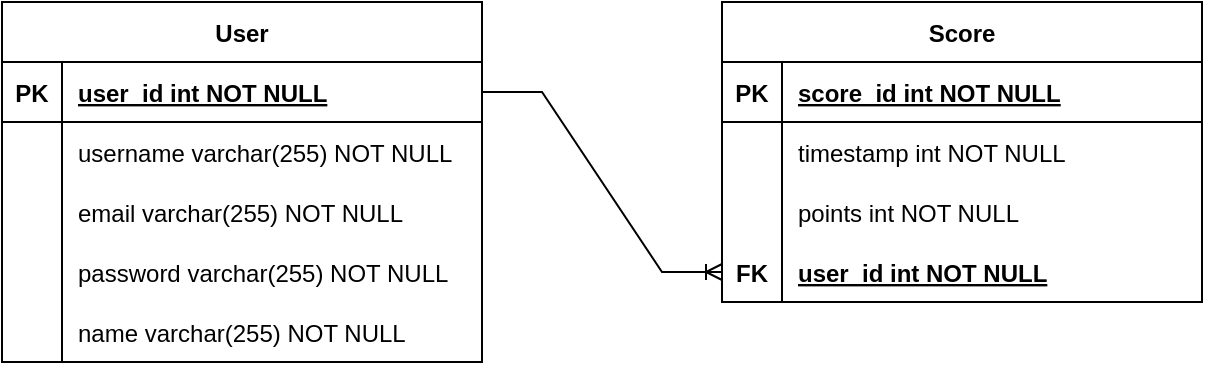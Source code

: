 <mxfile version="20.6.2" type="device"><diagram id="R2lEEEUBdFMjLlhIrx00" name="Page-1"><mxGraphModel dx="1375" dy="762" grid="1" gridSize="10" guides="1" tooltips="1" connect="1" arrows="1" fold="1" page="1" pageScale="1" pageWidth="850" pageHeight="1100" math="0" shadow="0" extFonts="Permanent Marker^https://fonts.googleapis.com/css?family=Permanent+Marker"><root><mxCell id="0"/><mxCell id="1" parent="0"/><object label="User" name="" id="43KyH6yA9lvRWD4ZJmOp-2"><mxCell style="shape=table;startSize=30;container=1;collapsible=1;childLayout=tableLayout;fixedRows=1;rowLines=0;fontStyle=1;align=center;resizeLast=1;labelBackgroundColor=#FFFFFF;" parent="1" vertex="1"><mxGeometry x="125" y="150" width="240" height="180" as="geometry"><mxRectangle x="170" y="490" width="70" height="30" as="alternateBounds"/></mxGeometry></mxCell></object><mxCell id="43KyH6yA9lvRWD4ZJmOp-3" value="" style="shape=tableRow;horizontal=0;startSize=0;swimlaneHead=0;swimlaneBody=0;fillColor=none;collapsible=0;dropTarget=0;points=[[0,0.5],[1,0.5]];portConstraint=eastwest;top=0;left=0;right=0;bottom=1;labelBackgroundColor=#FFFFFF;" parent="43KyH6yA9lvRWD4ZJmOp-2" vertex="1"><mxGeometry y="30" width="240" height="30" as="geometry"/></mxCell><mxCell id="43KyH6yA9lvRWD4ZJmOp-4" value="PK" style="shape=partialRectangle;connectable=0;fillColor=none;top=0;left=0;bottom=0;right=0;fontStyle=1;overflow=hidden;labelBackgroundColor=#FFFFFF;" parent="43KyH6yA9lvRWD4ZJmOp-3" vertex="1"><mxGeometry width="30" height="30" as="geometry"><mxRectangle width="30" height="30" as="alternateBounds"/></mxGeometry></mxCell><mxCell id="43KyH6yA9lvRWD4ZJmOp-5" value="user_id int NOT NULL" style="shape=partialRectangle;connectable=0;fillColor=none;top=0;left=0;bottom=0;right=0;align=left;spacingLeft=6;fontStyle=5;overflow=hidden;labelBackgroundColor=#FFFFFF;" parent="43KyH6yA9lvRWD4ZJmOp-3" vertex="1"><mxGeometry x="30" width="210" height="30" as="geometry"><mxRectangle width="210" height="30" as="alternateBounds"/></mxGeometry></mxCell><mxCell id="43KyH6yA9lvRWD4ZJmOp-6" value="" style="shape=tableRow;horizontal=0;startSize=0;swimlaneHead=0;swimlaneBody=0;fillColor=none;collapsible=0;dropTarget=0;points=[[0,0.5],[1,0.5]];portConstraint=eastwest;top=0;left=0;right=0;bottom=0;labelBackgroundColor=#FFFFFF;" parent="43KyH6yA9lvRWD4ZJmOp-2" vertex="1"><mxGeometry y="60" width="240" height="30" as="geometry"/></mxCell><mxCell id="43KyH6yA9lvRWD4ZJmOp-7" value="" style="shape=partialRectangle;connectable=0;fillColor=none;top=0;left=0;bottom=0;right=0;editable=1;overflow=hidden;labelBackgroundColor=#FFFFFF;" parent="43KyH6yA9lvRWD4ZJmOp-6" vertex="1"><mxGeometry width="30" height="30" as="geometry"><mxRectangle width="30" height="30" as="alternateBounds"/></mxGeometry></mxCell><mxCell id="43KyH6yA9lvRWD4ZJmOp-8" value="username varchar(255) NOT NULL" style="shape=partialRectangle;connectable=0;fillColor=none;top=0;left=0;bottom=0;right=0;align=left;spacingLeft=6;overflow=hidden;labelBackgroundColor=#FFFFFF;" parent="43KyH6yA9lvRWD4ZJmOp-6" vertex="1"><mxGeometry x="30" width="210" height="30" as="geometry"><mxRectangle width="210" height="30" as="alternateBounds"/></mxGeometry></mxCell><mxCell id="43KyH6yA9lvRWD4ZJmOp-9" value="" style="shape=tableRow;horizontal=0;startSize=0;swimlaneHead=0;swimlaneBody=0;fillColor=none;collapsible=0;dropTarget=0;points=[[0,0.5],[1,0.5]];portConstraint=eastwest;top=0;left=0;right=0;bottom=0;labelBackgroundColor=#FFFFFF;" parent="43KyH6yA9lvRWD4ZJmOp-2" vertex="1"><mxGeometry y="90" width="240" height="30" as="geometry"/></mxCell><mxCell id="43KyH6yA9lvRWD4ZJmOp-10" value="" style="shape=partialRectangle;connectable=0;fillColor=none;top=0;left=0;bottom=0;right=0;editable=1;overflow=hidden;labelBackgroundColor=#FFFFFF;" parent="43KyH6yA9lvRWD4ZJmOp-9" vertex="1"><mxGeometry width="30" height="30" as="geometry"><mxRectangle width="30" height="30" as="alternateBounds"/></mxGeometry></mxCell><mxCell id="43KyH6yA9lvRWD4ZJmOp-11" value="email varchar(255) NOT NULL" style="shape=partialRectangle;connectable=0;fillColor=none;top=0;left=0;bottom=0;right=0;align=left;spacingLeft=6;overflow=hidden;labelBackgroundColor=#FFFFFF;" parent="43KyH6yA9lvRWD4ZJmOp-9" vertex="1"><mxGeometry x="30" width="210" height="30" as="geometry"><mxRectangle width="210" height="30" as="alternateBounds"/></mxGeometry></mxCell><mxCell id="43KyH6yA9lvRWD4ZJmOp-12" value="" style="shape=tableRow;horizontal=0;startSize=0;swimlaneHead=0;swimlaneBody=0;fillColor=none;collapsible=0;dropTarget=0;points=[[0,0.5],[1,0.5]];portConstraint=eastwest;top=0;left=0;right=0;bottom=0;labelBackgroundColor=#FFFFFF;" parent="43KyH6yA9lvRWD4ZJmOp-2" vertex="1"><mxGeometry y="120" width="240" height="30" as="geometry"/></mxCell><mxCell id="43KyH6yA9lvRWD4ZJmOp-13" value="" style="shape=partialRectangle;connectable=0;fillColor=none;top=0;left=0;bottom=0;right=0;editable=1;overflow=hidden;labelBackgroundColor=#FFFFFF;" parent="43KyH6yA9lvRWD4ZJmOp-12" vertex="1"><mxGeometry width="30" height="30" as="geometry"><mxRectangle width="30" height="30" as="alternateBounds"/></mxGeometry></mxCell><mxCell id="43KyH6yA9lvRWD4ZJmOp-14" value="password varchar(255) NOT NULL" style="shape=partialRectangle;connectable=0;fillColor=none;top=0;left=0;bottom=0;right=0;align=left;spacingLeft=6;overflow=hidden;labelBackgroundColor=#FFFFFF;" parent="43KyH6yA9lvRWD4ZJmOp-12" vertex="1"><mxGeometry x="30" width="210" height="30" as="geometry"><mxRectangle width="210" height="30" as="alternateBounds"/></mxGeometry></mxCell><mxCell id="43KyH6yA9lvRWD4ZJmOp-15" value="" style="shape=tableRow;horizontal=0;startSize=0;swimlaneHead=0;swimlaneBody=0;fillColor=none;collapsible=0;dropTarget=0;points=[[0,0.5],[1,0.5]];portConstraint=eastwest;top=0;left=0;right=0;bottom=0;labelBackgroundColor=default;" parent="43KyH6yA9lvRWD4ZJmOp-2" vertex="1"><mxGeometry y="150" width="240" height="30" as="geometry"/></mxCell><mxCell id="43KyH6yA9lvRWD4ZJmOp-16" value="" style="shape=partialRectangle;connectable=0;fillColor=none;top=0;left=0;bottom=0;right=0;editable=1;overflow=hidden;labelBackgroundColor=#FFFFFF;" parent="43KyH6yA9lvRWD4ZJmOp-15" vertex="1"><mxGeometry width="30" height="30" as="geometry"><mxRectangle width="30" height="30" as="alternateBounds"/></mxGeometry></mxCell><mxCell id="43KyH6yA9lvRWD4ZJmOp-17" value="name varchar(255) NOT NULL" style="shape=partialRectangle;connectable=0;fillColor=none;top=0;left=0;bottom=0;right=0;align=left;spacingLeft=6;overflow=hidden;labelBackgroundColor=#FFFFFF;" parent="43KyH6yA9lvRWD4ZJmOp-15" vertex="1"><mxGeometry x="30" width="210" height="30" as="geometry"><mxRectangle width="210" height="30" as="alternateBounds"/></mxGeometry></mxCell><mxCell id="43KyH6yA9lvRWD4ZJmOp-31" value="Score" style="shape=table;startSize=30;container=1;collapsible=1;childLayout=tableLayout;fixedRows=1;rowLines=0;fontStyle=1;align=center;resizeLast=1;labelBackgroundColor=#FFFFFF;" parent="1" vertex="1"><mxGeometry x="485" y="150" width="240" height="150" as="geometry"/></mxCell><mxCell id="43KyH6yA9lvRWD4ZJmOp-32" value="" style="shape=tableRow;horizontal=0;startSize=0;swimlaneHead=0;swimlaneBody=0;fillColor=none;collapsible=0;dropTarget=0;points=[[0,0.5],[1,0.5]];portConstraint=eastwest;top=0;left=0;right=0;bottom=1;labelBackgroundColor=#FFFFFF;" parent="43KyH6yA9lvRWD4ZJmOp-31" vertex="1"><mxGeometry y="30" width="240" height="30" as="geometry"/></mxCell><mxCell id="43KyH6yA9lvRWD4ZJmOp-33" value="PK" style="shape=partialRectangle;connectable=0;fillColor=none;top=0;left=0;bottom=0;right=0;fontStyle=1;overflow=hidden;labelBackgroundColor=#FFFFFF;" parent="43KyH6yA9lvRWD4ZJmOp-32" vertex="1"><mxGeometry width="30" height="30" as="geometry"><mxRectangle width="30" height="30" as="alternateBounds"/></mxGeometry></mxCell><mxCell id="43KyH6yA9lvRWD4ZJmOp-34" value="score_id int NOT NULL" style="shape=partialRectangle;connectable=0;fillColor=none;top=0;left=0;bottom=0;right=0;align=left;spacingLeft=6;fontStyle=5;overflow=hidden;labelBackgroundColor=#FFFFFF;" parent="43KyH6yA9lvRWD4ZJmOp-32" vertex="1"><mxGeometry x="30" width="210" height="30" as="geometry"><mxRectangle width="210" height="30" as="alternateBounds"/></mxGeometry></mxCell><mxCell id="43KyH6yA9lvRWD4ZJmOp-35" value="" style="shape=tableRow;horizontal=0;startSize=0;swimlaneHead=0;swimlaneBody=0;fillColor=none;collapsible=0;dropTarget=0;points=[[0,0.5],[1,0.5]];portConstraint=eastwest;top=0;left=0;right=0;bottom=0;labelBackgroundColor=#FFFFFF;" parent="43KyH6yA9lvRWD4ZJmOp-31" vertex="1"><mxGeometry y="60" width="240" height="30" as="geometry"/></mxCell><mxCell id="43KyH6yA9lvRWD4ZJmOp-36" value="" style="shape=partialRectangle;connectable=0;fillColor=none;top=0;left=0;bottom=0;right=0;editable=1;overflow=hidden;labelBackgroundColor=#FFFFFF;" parent="43KyH6yA9lvRWD4ZJmOp-35" vertex="1"><mxGeometry width="30" height="30" as="geometry"><mxRectangle width="30" height="30" as="alternateBounds"/></mxGeometry></mxCell><mxCell id="43KyH6yA9lvRWD4ZJmOp-37" value="timestamp int NOT NULL" style="shape=partialRectangle;connectable=0;fillColor=none;top=0;left=0;bottom=0;right=0;align=left;spacingLeft=6;overflow=hidden;labelBackgroundColor=#FFFFFF;" parent="43KyH6yA9lvRWD4ZJmOp-35" vertex="1"><mxGeometry x="30" width="210" height="30" as="geometry"><mxRectangle width="210" height="30" as="alternateBounds"/></mxGeometry></mxCell><mxCell id="43KyH6yA9lvRWD4ZJmOp-38" value="" style="shape=tableRow;horizontal=0;startSize=0;swimlaneHead=0;swimlaneBody=0;fillColor=none;collapsible=0;dropTarget=0;points=[[0,0.5],[1,0.5]];portConstraint=eastwest;top=0;left=0;right=0;bottom=0;labelBackgroundColor=#FFFFFF;" parent="43KyH6yA9lvRWD4ZJmOp-31" vertex="1"><mxGeometry y="90" width="240" height="30" as="geometry"/></mxCell><mxCell id="43KyH6yA9lvRWD4ZJmOp-39" value="" style="shape=partialRectangle;connectable=0;fillColor=none;top=0;left=0;bottom=0;right=0;editable=1;overflow=hidden;labelBackgroundColor=#FFFFFF;" parent="43KyH6yA9lvRWD4ZJmOp-38" vertex="1"><mxGeometry width="30" height="30" as="geometry"><mxRectangle width="30" height="30" as="alternateBounds"/></mxGeometry></mxCell><mxCell id="43KyH6yA9lvRWD4ZJmOp-40" value="points int NOT NULL" style="shape=partialRectangle;connectable=0;fillColor=none;top=0;left=0;bottom=0;right=0;align=left;spacingLeft=6;overflow=hidden;labelBackgroundColor=#FFFFFF;" parent="43KyH6yA9lvRWD4ZJmOp-38" vertex="1"><mxGeometry x="30" width="210" height="30" as="geometry"><mxRectangle width="210" height="30" as="alternateBounds"/></mxGeometry></mxCell><mxCell id="dWtGk9HCXSllNU1FZXKI-7" value="" style="shape=tableRow;horizontal=0;startSize=0;swimlaneHead=0;swimlaneBody=0;fillColor=none;collapsible=0;dropTarget=0;points=[[0,0.5],[1,0.5]];portConstraint=eastwest;top=0;left=0;right=0;bottom=1;labelBackgroundColor=#FFFFFF;" vertex="1" parent="43KyH6yA9lvRWD4ZJmOp-31"><mxGeometry y="120" width="240" height="30" as="geometry"/></mxCell><mxCell id="dWtGk9HCXSllNU1FZXKI-8" value="FK" style="shape=partialRectangle;connectable=0;fillColor=none;top=0;left=0;bottom=0;right=0;fontStyle=1;overflow=hidden;labelBackgroundColor=#FFFFFF;" vertex="1" parent="dWtGk9HCXSllNU1FZXKI-7"><mxGeometry width="30" height="30" as="geometry"><mxRectangle width="30" height="30" as="alternateBounds"/></mxGeometry></mxCell><mxCell id="dWtGk9HCXSllNU1FZXKI-9" value="user_id int NOT NULL" style="shape=partialRectangle;connectable=0;fillColor=none;top=0;left=0;bottom=0;right=0;align=left;spacingLeft=6;fontStyle=5;overflow=hidden;labelBackgroundColor=#FFFFFF;" vertex="1" parent="dWtGk9HCXSllNU1FZXKI-7"><mxGeometry x="30" width="210" height="30" as="geometry"><mxRectangle width="210" height="30" as="alternateBounds"/></mxGeometry></mxCell><mxCell id="43KyH6yA9lvRWD4ZJmOp-45" value="" style="edgeStyle=entityRelationEdgeStyle;fontSize=12;html=1;endArrow=ERoneToMany;rounded=0;exitX=1;exitY=0.5;exitDx=0;exitDy=0;entryX=0;entryY=0.5;entryDx=0;entryDy=0;labelBackgroundColor=#FFFFFF;" parent="1" source="43KyH6yA9lvRWD4ZJmOp-3" edge="1"><mxGeometry width="100" height="100" relative="1" as="geometry"><mxPoint x="365" y="120" as="sourcePoint"/><mxPoint x="485" y="285" as="targetPoint"/></mxGeometry></mxCell></root></mxGraphModel></diagram></mxfile>